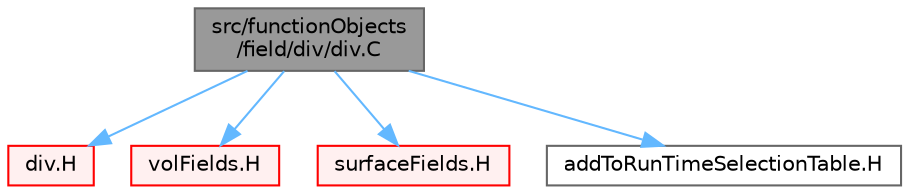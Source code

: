 digraph "src/functionObjects/field/div/div.C"
{
 // LATEX_PDF_SIZE
  bgcolor="transparent";
  edge [fontname=Helvetica,fontsize=10,labelfontname=Helvetica,labelfontsize=10];
  node [fontname=Helvetica,fontsize=10,shape=box,height=0.2,width=0.4];
  Node1 [id="Node000001",label="src/functionObjects\l/field/div/div.C",height=0.2,width=0.4,color="gray40", fillcolor="grey60", style="filled", fontcolor="black",tooltip=" "];
  Node1 -> Node2 [id="edge1_Node000001_Node000002",color="steelblue1",style="solid",tooltip=" "];
  Node2 [id="Node000002",label="div.H",height=0.2,width=0.4,color="red", fillcolor="#FFF0F0", style="filled",URL="$div_8H.html",tooltip=" "];
  Node1 -> Node404 [id="edge2_Node000001_Node000404",color="steelblue1",style="solid",tooltip=" "];
  Node404 [id="Node000404",label="volFields.H",height=0.2,width=0.4,color="red", fillcolor="#FFF0F0", style="filled",URL="$volFields_8H.html",tooltip=" "];
  Node1 -> Node419 [id="edge3_Node000001_Node000419",color="steelblue1",style="solid",tooltip=" "];
  Node419 [id="Node000419",label="surfaceFields.H",height=0.2,width=0.4,color="red", fillcolor="#FFF0F0", style="filled",URL="$surfaceFields_8H.html",tooltip="Foam::surfaceFields."];
  Node1 -> Node426 [id="edge4_Node000001_Node000426",color="steelblue1",style="solid",tooltip=" "];
  Node426 [id="Node000426",label="addToRunTimeSelectionTable.H",height=0.2,width=0.4,color="grey40", fillcolor="white", style="filled",URL="$addToRunTimeSelectionTable_8H.html",tooltip="Macros for easy insertion into run-time selection tables."];
}
